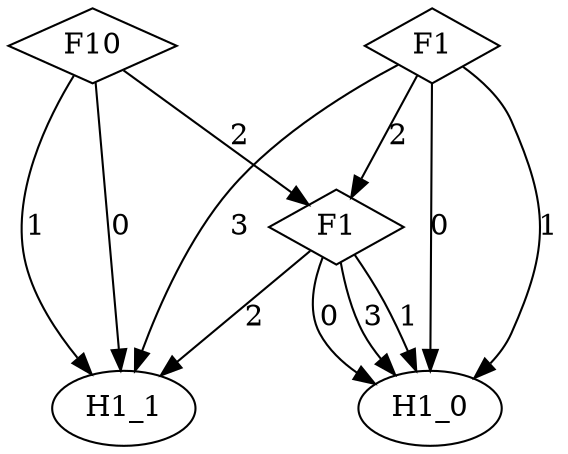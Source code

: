 digraph {
node [label=H1_0,style=""] H1_0
node [label=H1_1,style=""] H1_1
node [label=H1_0,style=""] H1_0
node [label=H1_0,style=""] H1_0
node [label=H1_1,style=""] H1_1
node [label=H1_1,style=""] H1_1
node [label=H1_1,style=""] H1_1
node [label=H1_0,style=""] H1_0
node [label=H1_0,style=""] H1_0
node [label=F1,shape="diamond",style=""] 2
node [label=F10,shape="diamond",style=""] 1
node [label=F1,shape="diamond",style=""] 0

2 -> H1_0 [label="3"]
2 -> H1_1 [label="2"]
2 -> H1_0 [label="1"]
2 -> H1_0 [label="0"]
1 -> 2 [label="2"]
1 -> H1_1 [label="1"]
1 -> H1_1 [label="0"]
0 -> H1_1 [label="3"]
0 -> 2 [label="2"]
0 -> H1_0 [label="1"]
0 -> H1_0 [label="0"]
}